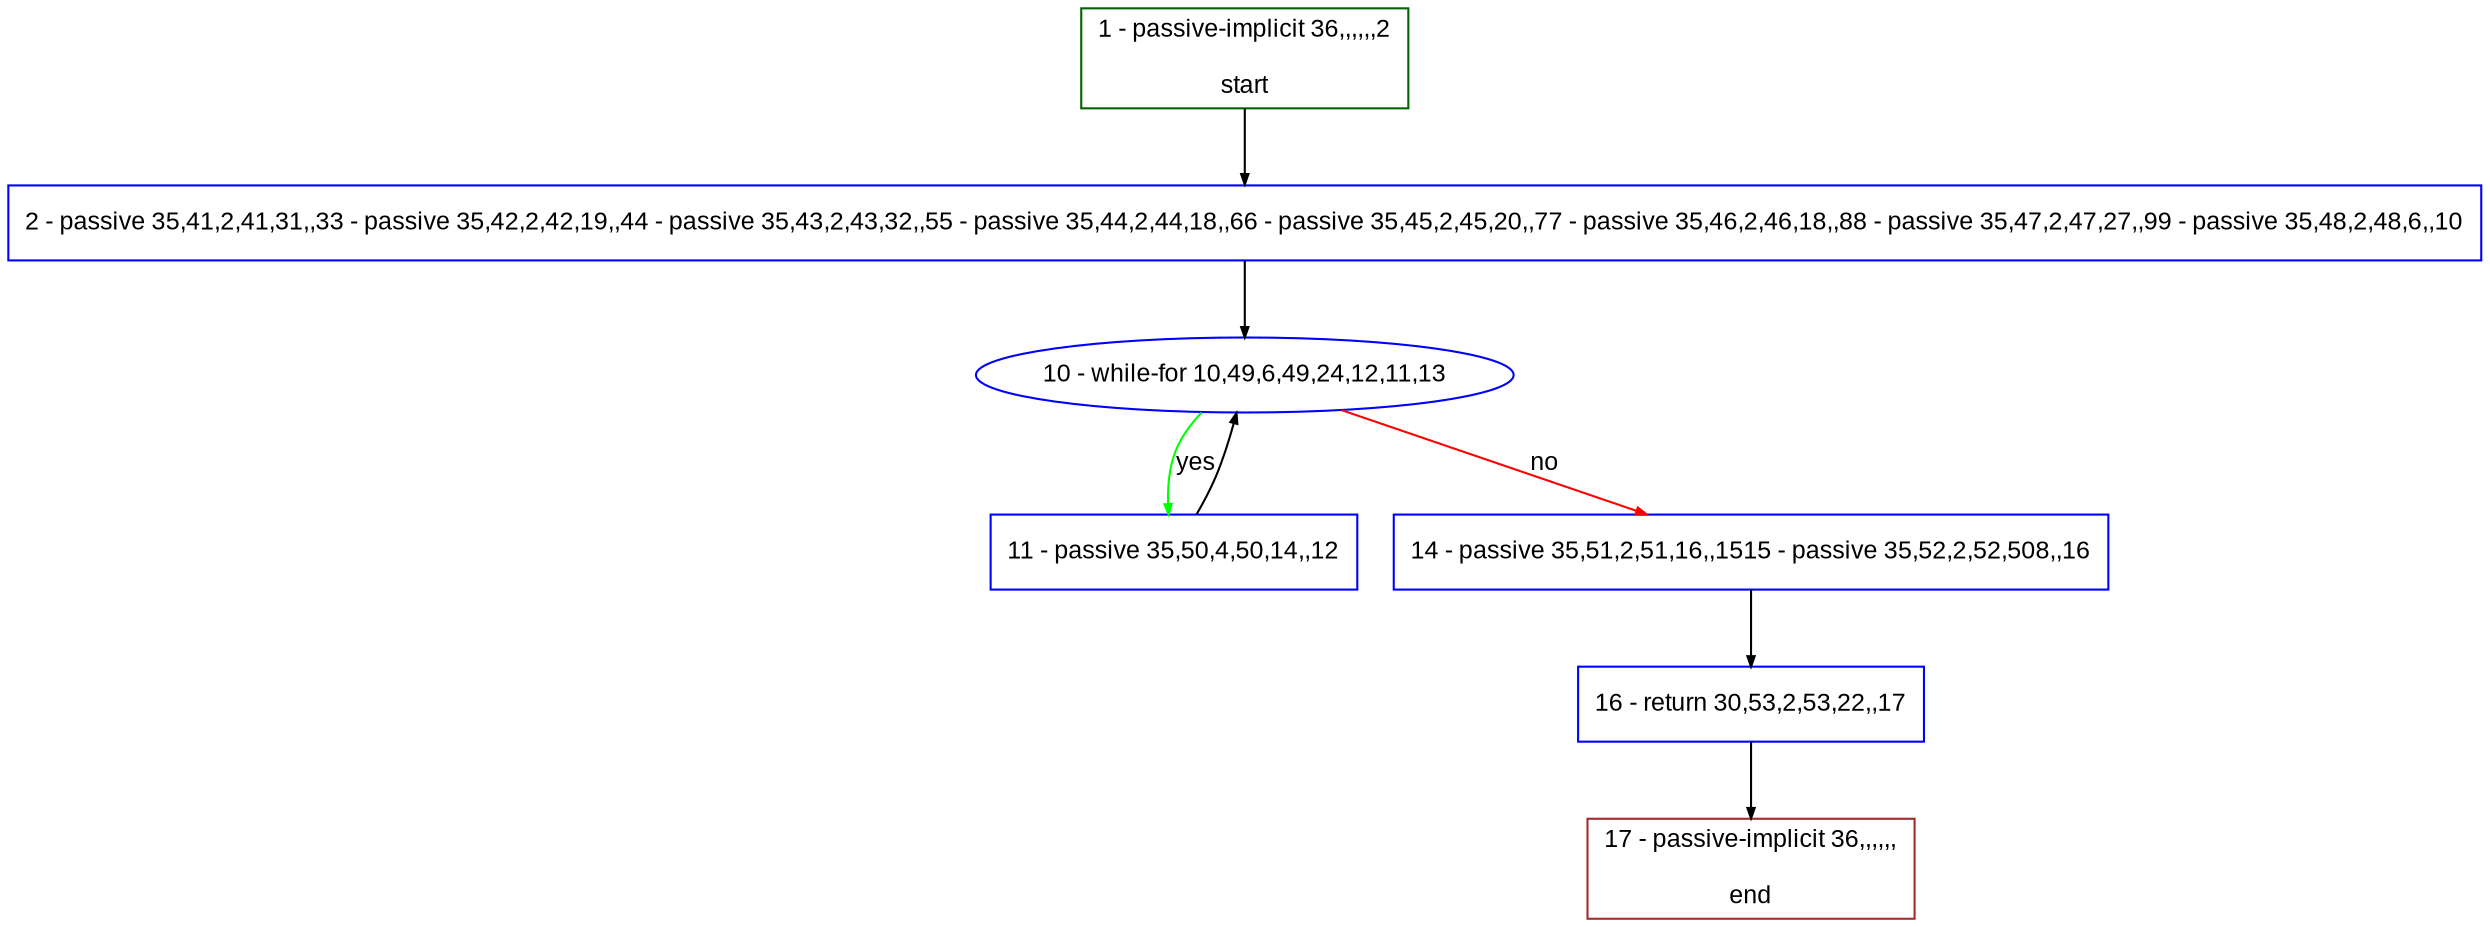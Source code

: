 digraph "" {
  graph [pack="true", label="", fontsize="12", packmode="clust", fontname="Arial", fillcolor="#FFFFCC", bgcolor="white", style="rounded,filled", compound="true"];
  node [node_initialized="no", label="", color="grey", fontsize="12", fillcolor="white", fontname="Arial", style="filled", shape="rectangle", compound="true", fixedsize="false"];
  edge [fontcolor="black", arrowhead="normal", arrowtail="none", arrowsize="0.5", ltail="", label="", color="black", fontsize="12", lhead="", fontname="Arial", dir="forward", compound="true"];
  __N1 [label="2 - passive 35,41,2,41,31,,33 - passive 35,42,2,42,19,,44 - passive 35,43,2,43,32,,55 - passive 35,44,2,44,18,,66 - passive 35,45,2,45,20,,77 - passive 35,46,2,46,18,,88 - passive 35,47,2,47,27,,99 - passive 35,48,2,48,6,,10", color="#0000ff", fillcolor="#ffffff", style="filled", shape="box"];
  __N2 [label="1 - passive-implicit 36,,,,,,2\n\nstart", color="#006400", fillcolor="#ffffff", style="filled", shape="box"];
  __N3 [label="10 - while-for 10,49,6,49,24,12,11,13", color="#0000ff", fillcolor="#ffffff", style="filled", shape="oval"];
  __N4 [label="11 - passive 35,50,4,50,14,,12", color="#0000ff", fillcolor="#ffffff", style="filled", shape="box"];
  __N5 [label="14 - passive 35,51,2,51,16,,1515 - passive 35,52,2,52,508,,16", color="#0000ff", fillcolor="#ffffff", style="filled", shape="box"];
  __N6 [label="16 - return 30,53,2,53,22,,17", color="#0000ff", fillcolor="#ffffff", style="filled", shape="box"];
  __N7 [label="17 - passive-implicit 36,,,,,,\n\nend", color="#a52a2a", fillcolor="#ffffff", style="filled", shape="box"];
  __N2 -> __N1 [arrowhead="normal", arrowtail="none", color="#000000", label="", dir="forward"];
  __N1 -> __N3 [arrowhead="normal", arrowtail="none", color="#000000", label="", dir="forward"];
  __N3 -> __N4 [arrowhead="normal", arrowtail="none", color="#00ff00", label="yes", dir="forward"];
  __N4 -> __N3 [arrowhead="normal", arrowtail="none", color="#000000", label="", dir="forward"];
  __N3 -> __N5 [arrowhead="normal", arrowtail="none", color="#ff0000", label="no", dir="forward"];
  __N5 -> __N6 [arrowhead="normal", arrowtail="none", color="#000000", label="", dir="forward"];
  __N6 -> __N7 [arrowhead="normal", arrowtail="none", color="#000000", label="", dir="forward"];
}

